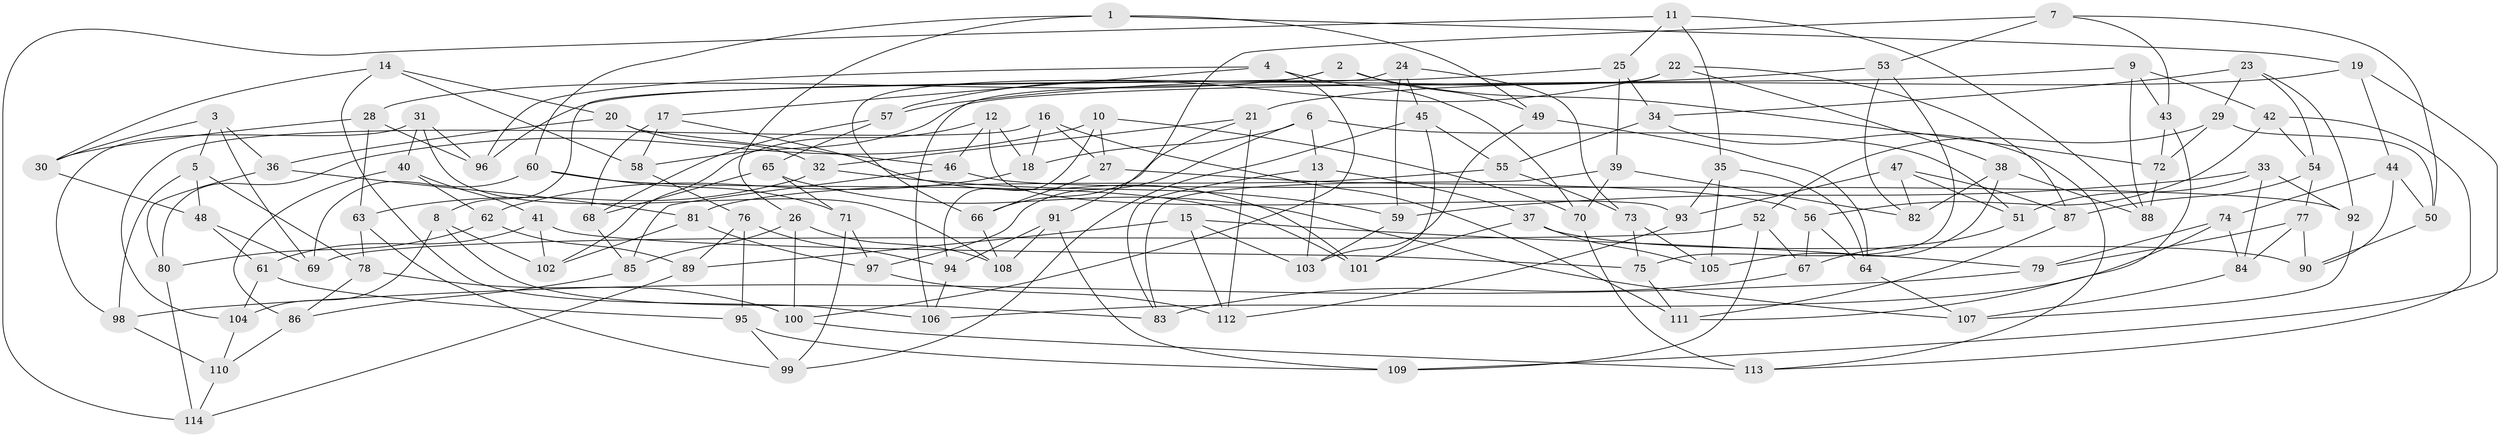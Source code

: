 // Generated by graph-tools (version 1.1) at 2025/50/03/09/25 03:50:45]
// undirected, 114 vertices, 228 edges
graph export_dot {
graph [start="1"]
  node [color=gray90,style=filled];
  1;
  2;
  3;
  4;
  5;
  6;
  7;
  8;
  9;
  10;
  11;
  12;
  13;
  14;
  15;
  16;
  17;
  18;
  19;
  20;
  21;
  22;
  23;
  24;
  25;
  26;
  27;
  28;
  29;
  30;
  31;
  32;
  33;
  34;
  35;
  36;
  37;
  38;
  39;
  40;
  41;
  42;
  43;
  44;
  45;
  46;
  47;
  48;
  49;
  50;
  51;
  52;
  53;
  54;
  55;
  56;
  57;
  58;
  59;
  60;
  61;
  62;
  63;
  64;
  65;
  66;
  67;
  68;
  69;
  70;
  71;
  72;
  73;
  74;
  75;
  76;
  77;
  78;
  79;
  80;
  81;
  82;
  83;
  84;
  85;
  86;
  87;
  88;
  89;
  90;
  91;
  92;
  93;
  94;
  95;
  96;
  97;
  98;
  99;
  100;
  101;
  102;
  103;
  104;
  105;
  106;
  107;
  108;
  109;
  110;
  111;
  112;
  113;
  114;
  1 -- 26;
  1 -- 49;
  1 -- 19;
  1 -- 60;
  2 -- 72;
  2 -- 28;
  2 -- 8;
  2 -- 49;
  3 -- 36;
  3 -- 69;
  3 -- 5;
  3 -- 30;
  4 -- 100;
  4 -- 17;
  4 -- 96;
  4 -- 70;
  5 -- 78;
  5 -- 98;
  5 -- 48;
  6 -- 13;
  6 -- 97;
  6 -- 18;
  6 -- 51;
  7 -- 50;
  7 -- 91;
  7 -- 43;
  7 -- 53;
  8 -- 83;
  8 -- 102;
  8 -- 104;
  9 -- 42;
  9 -- 58;
  9 -- 43;
  9 -- 88;
  10 -- 27;
  10 -- 94;
  10 -- 80;
  10 -- 70;
  11 -- 88;
  11 -- 114;
  11 -- 35;
  11 -- 25;
  12 -- 102;
  12 -- 93;
  12 -- 46;
  12 -- 18;
  13 -- 37;
  13 -- 83;
  13 -- 103;
  14 -- 58;
  14 -- 106;
  14 -- 30;
  14 -- 20;
  15 -- 103;
  15 -- 89;
  15 -- 112;
  15 -- 79;
  16 -- 104;
  16 -- 18;
  16 -- 111;
  16 -- 27;
  17 -- 58;
  17 -- 68;
  17 -- 101;
  18 -- 62;
  19 -- 44;
  19 -- 109;
  19 -- 21;
  20 -- 46;
  20 -- 32;
  20 -- 36;
  21 -- 32;
  21 -- 112;
  21 -- 66;
  22 -- 106;
  22 -- 57;
  22 -- 38;
  22 -- 87;
  23 -- 92;
  23 -- 54;
  23 -- 34;
  23 -- 29;
  24 -- 66;
  24 -- 59;
  24 -- 45;
  24 -- 73;
  25 -- 96;
  25 -- 34;
  25 -- 39;
  26 -- 108;
  26 -- 100;
  26 -- 85;
  27 -- 56;
  27 -- 66;
  28 -- 30;
  28 -- 63;
  28 -- 96;
  29 -- 52;
  29 -- 50;
  29 -- 72;
  30 -- 48;
  31 -- 40;
  31 -- 96;
  31 -- 98;
  31 -- 108;
  32 -- 59;
  32 -- 63;
  33 -- 92;
  33 -- 84;
  33 -- 59;
  33 -- 51;
  34 -- 55;
  34 -- 113;
  35 -- 105;
  35 -- 64;
  35 -- 93;
  36 -- 80;
  36 -- 81;
  37 -- 105;
  37 -- 90;
  37 -- 101;
  38 -- 88;
  38 -- 105;
  38 -- 82;
  39 -- 83;
  39 -- 82;
  39 -- 70;
  40 -- 41;
  40 -- 62;
  40 -- 86;
  41 -- 61;
  41 -- 102;
  41 -- 75;
  42 -- 113;
  42 -- 54;
  42 -- 56;
  43 -- 72;
  43 -- 111;
  44 -- 50;
  44 -- 90;
  44 -- 74;
  45 -- 99;
  45 -- 101;
  45 -- 55;
  46 -- 92;
  46 -- 85;
  47 -- 51;
  47 -- 93;
  47 -- 82;
  47 -- 87;
  48 -- 61;
  48 -- 69;
  49 -- 103;
  49 -- 64;
  50 -- 90;
  51 -- 67;
  52 -- 67;
  52 -- 109;
  52 -- 69;
  53 -- 75;
  53 -- 57;
  53 -- 82;
  54 -- 87;
  54 -- 77;
  55 -- 73;
  55 -- 81;
  56 -- 64;
  56 -- 67;
  57 -- 68;
  57 -- 65;
  58 -- 76;
  59 -- 103;
  60 -- 101;
  60 -- 69;
  60 -- 71;
  61 -- 104;
  61 -- 95;
  62 -- 80;
  62 -- 89;
  63 -- 99;
  63 -- 78;
  64 -- 107;
  65 -- 68;
  65 -- 107;
  65 -- 71;
  66 -- 108;
  67 -- 83;
  68 -- 85;
  70 -- 113;
  71 -- 99;
  71 -- 97;
  72 -- 88;
  73 -- 75;
  73 -- 105;
  74 -- 79;
  74 -- 106;
  74 -- 84;
  75 -- 111;
  76 -- 95;
  76 -- 89;
  76 -- 94;
  77 -- 90;
  77 -- 79;
  77 -- 84;
  78 -- 100;
  78 -- 86;
  79 -- 98;
  80 -- 114;
  81 -- 102;
  81 -- 97;
  84 -- 107;
  85 -- 86;
  86 -- 110;
  87 -- 111;
  89 -- 114;
  91 -- 109;
  91 -- 108;
  91 -- 94;
  92 -- 107;
  93 -- 112;
  94 -- 106;
  95 -- 109;
  95 -- 99;
  97 -- 112;
  98 -- 110;
  100 -- 113;
  104 -- 110;
  110 -- 114;
}
